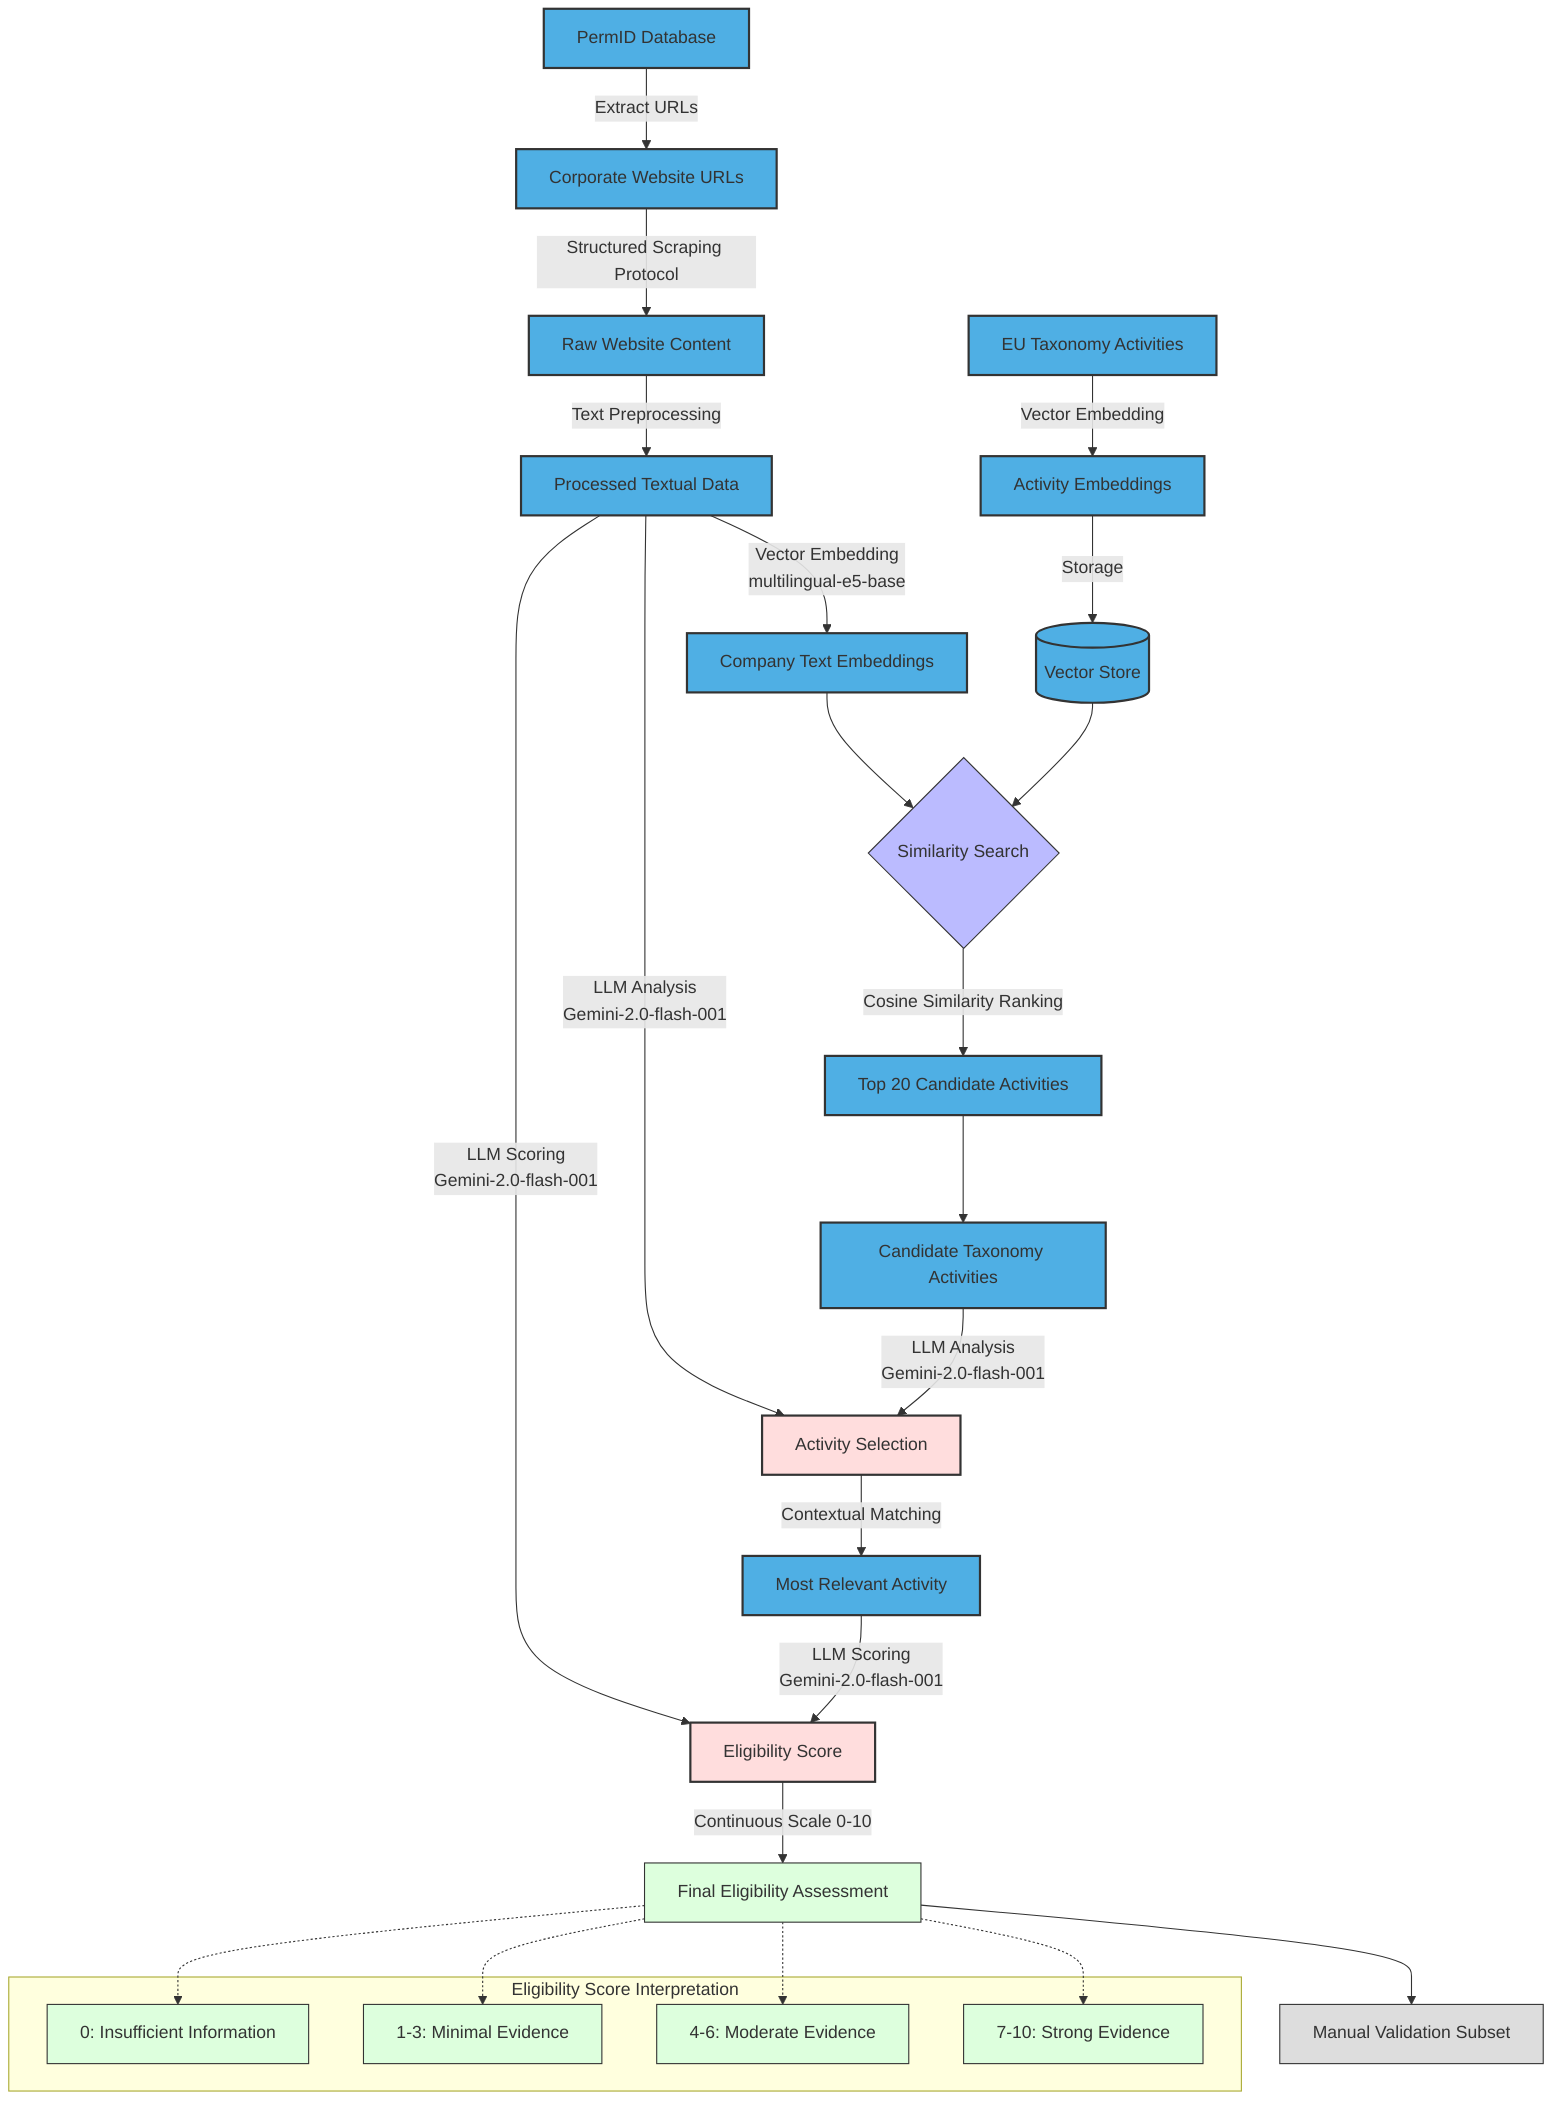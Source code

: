 flowchart TD
    %% Data Acquisition Phase
    A[PermID Database] -->|Extract URLs| B[Corporate Website URLs]
    B -->|Structured Scraping Protocol| C[Raw Website Content]
    C -->|Text Preprocessing| D[Processed Textual Data]

    %% Taxonomy Representation Phase
    E[EU Taxonomy Activities] -->|Vector Embedding| F[Activity Embeddings]
    F -->|Storage| G[(Vector Store)]

    %% Embedding and Retrieval Phase
    D -->|Vector Embedding <br> multilingual-e5-base| H[Company Text Embeddings]
    H --> I{Similarity Search}
    G --> I
    I -->|Cosine Similarity Ranking| J[Top 20 Candidate Activities]

    %% LLM Classification Phase
    J --> L[Candidate Taxonomy Activities]
    D & L -->|LLM Analysis <br>  Gemini-2.0-flash-001| M[Activity Selection]
    M -->|Contextual Matching| N[Most Relevant Activity]

    %% Eligibility Assessment Phase
    D & N -->|LLM Scoring <br> Gemini-2.0-flash-001| O[Eligibility Score]
    O -->|Continuous Scale 0-10| P[Final Eligibility Assessment]

    %% Validation and Quality Control
    P --> Q[Manual Validation Subset]

    %% Subgraph for Score Interpretation
    subgraph "Eligibility Score Interpretation"
    T[0: Insufficient Information]
    U[1-3: Minimal Evidence]
    V[4-6: Moderate Evidence]
    W[7-10: Strong Evidence]
    end

    P -.-> T
    P -.-> U
    P -.-> V
    P -.-> W

    %% Styling
    classDef database fill:#4fafe4,stroke:#333,stroke-width:2px;
    classDef process fill:#bbf,stroke:#333,stroke-width:1px;
    classDef dataObj fill:#dfd,stroke:#333,stroke-width:1px;
    classDef llm fill:#fdd,stroke:#333,stroke-width:2px;
    classDef validation fill:#ddd,stroke:#333,stroke-width:1px;

    class A,G database;
    class B,C,D,E,F,H,J,K,L,N database;
    class I,M,O process;
    class P,T,U,V,W dataObj;
    class M,O llm;
    class Q,R,S validation;